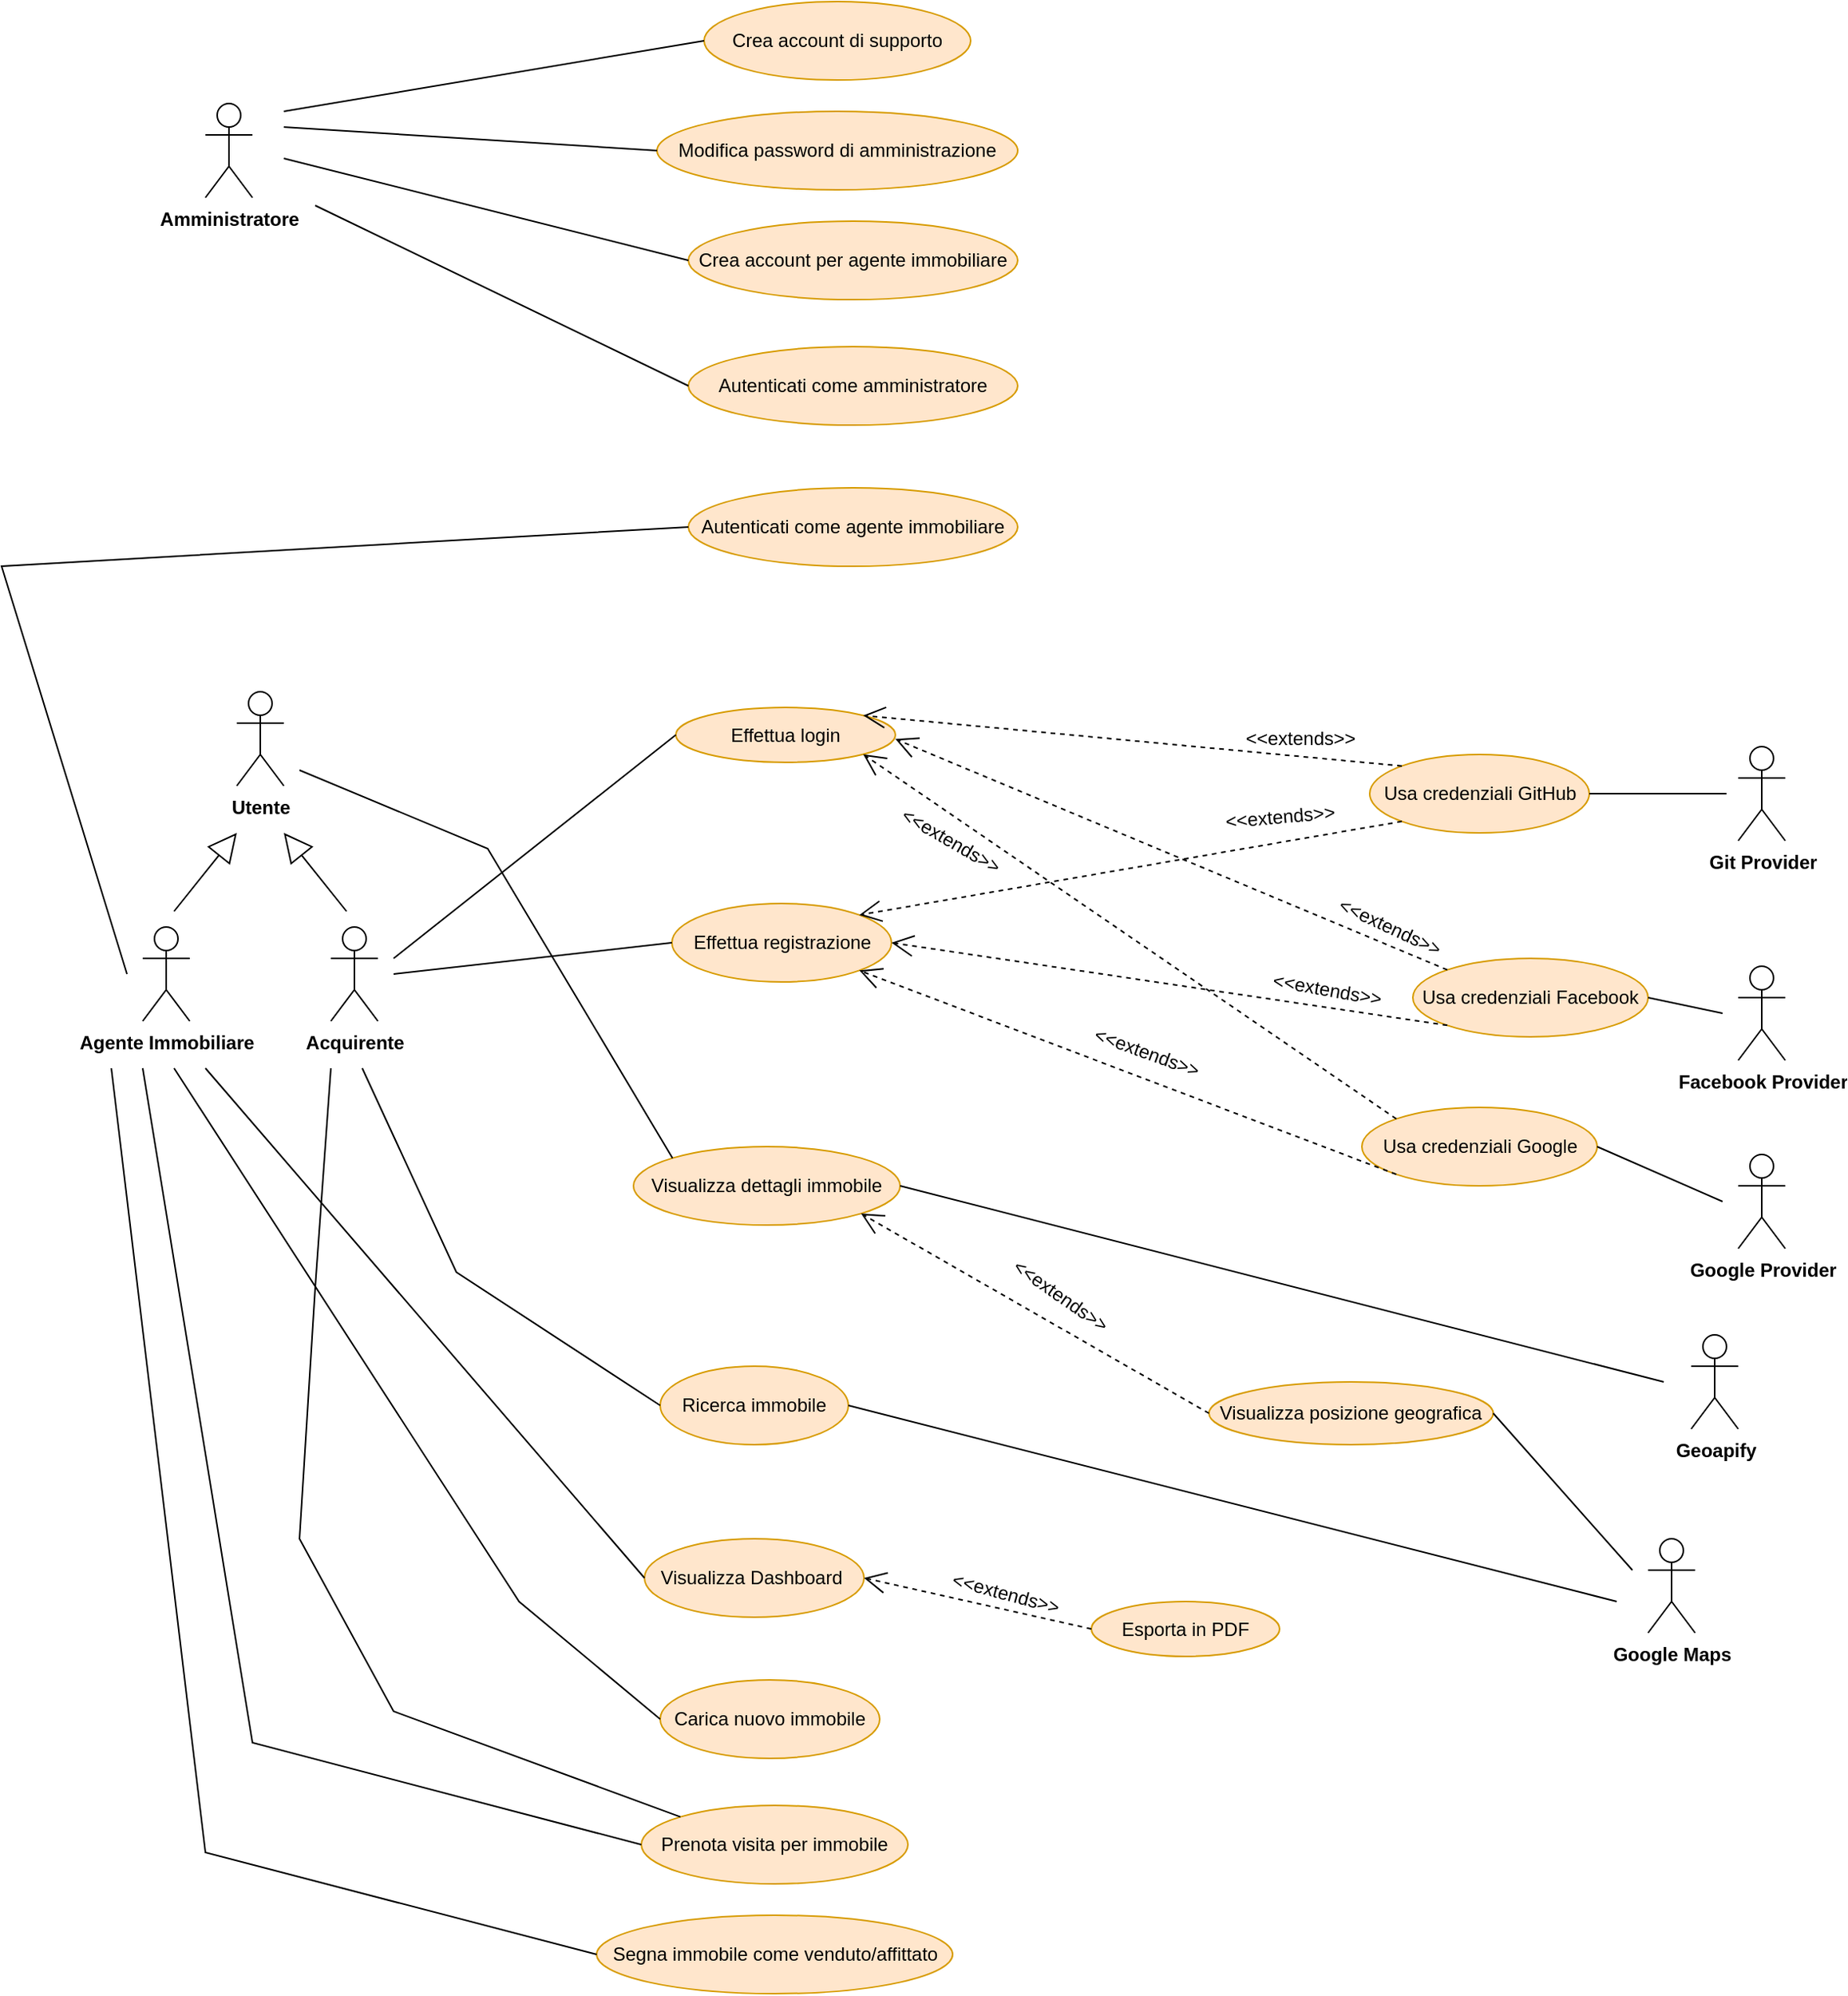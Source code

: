 <mxfile version="24.7.17">
  <diagram name="Pagina-1" id="nE9x_HqnzeP_BkiM5YJi">
    <mxGraphModel dx="1615" dy="2124" grid="1" gridSize="10" guides="1" tooltips="1" connect="1" arrows="1" fold="1" page="1" pageScale="1" pageWidth="827" pageHeight="1169" math="0" shadow="0">
      <root>
        <mxCell id="0" />
        <mxCell id="1" parent="0" />
        <mxCell id="m56gPD-ubqhTa6Vr48Xi-1" value="&lt;b&gt;Amministratore&lt;/b&gt;" style="shape=umlActor;verticalLabelPosition=bottom;verticalAlign=top;html=1;outlineConnect=0;" parent="1" vertex="1">
          <mxGeometry x="330" y="-55" width="30" height="60" as="geometry" />
        </mxCell>
        <mxCell id="m56gPD-ubqhTa6Vr48Xi-3" value="Crea account di supporto" style="ellipse;whiteSpace=wrap;html=1;fillColor=#ffe6cc;strokeColor=#d79b00;" parent="1" vertex="1">
          <mxGeometry x="648" y="-120" width="170" height="50" as="geometry" />
        </mxCell>
        <mxCell id="m56gPD-ubqhTa6Vr48Xi-4" value="Modifica password di amministrazione" style="ellipse;whiteSpace=wrap;html=1;fillColor=#ffe6cc;strokeColor=#d79b00;" parent="1" vertex="1">
          <mxGeometry x="618" y="-50" width="230" height="50" as="geometry" />
        </mxCell>
        <mxCell id="m56gPD-ubqhTa6Vr48Xi-5" value="Crea account per agente immobiliare" style="ellipse;whiteSpace=wrap;html=1;fillColor=#ffe6cc;strokeColor=#d79b00;" parent="1" vertex="1">
          <mxGeometry x="638" y="20" width="210" height="50" as="geometry" />
        </mxCell>
        <mxCell id="m56gPD-ubqhTa6Vr48Xi-7" value="" style="endArrow=none;html=1;rounded=0;entryX=0;entryY=0.5;entryDx=0;entryDy=0;" parent="1" target="m56gPD-ubqhTa6Vr48Xi-3" edge="1">
          <mxGeometry relative="1" as="geometry">
            <mxPoint x="380" y="-50" as="sourcePoint" />
            <mxPoint x="770" y="180" as="targetPoint" />
          </mxGeometry>
        </mxCell>
        <mxCell id="m56gPD-ubqhTa6Vr48Xi-8" value="" style="endArrow=none;html=1;rounded=0;entryX=0;entryY=0.5;entryDx=0;entryDy=0;" parent="1" target="m56gPD-ubqhTa6Vr48Xi-4" edge="1">
          <mxGeometry relative="1" as="geometry">
            <mxPoint x="380" y="-40" as="sourcePoint" />
            <mxPoint x="740" as="targetPoint" />
          </mxGeometry>
        </mxCell>
        <mxCell id="m56gPD-ubqhTa6Vr48Xi-9" value="" style="endArrow=none;html=1;rounded=0;entryX=0;entryY=0.5;entryDx=0;entryDy=0;" parent="1" target="m56gPD-ubqhTa6Vr48Xi-5" edge="1">
          <mxGeometry relative="1" as="geometry">
            <mxPoint x="380" y="-20" as="sourcePoint" />
            <mxPoint x="740" as="targetPoint" />
          </mxGeometry>
        </mxCell>
        <mxCell id="m56gPD-ubqhTa6Vr48Xi-10" value="&lt;b&gt;Utente&lt;/b&gt;" style="shape=umlActor;verticalLabelPosition=bottom;verticalAlign=top;html=1;" parent="1" vertex="1">
          <mxGeometry x="350" y="320" width="30" height="60" as="geometry" />
        </mxCell>
        <mxCell id="m56gPD-ubqhTa6Vr48Xi-11" value="&lt;b&gt;Acquirente&lt;/b&gt;" style="shape=umlActor;verticalLabelPosition=bottom;verticalAlign=top;html=1;" parent="1" vertex="1">
          <mxGeometry x="410" y="470" width="30" height="60" as="geometry" />
        </mxCell>
        <mxCell id="m56gPD-ubqhTa6Vr48Xi-12" value="&lt;b&gt;Agente Immobiliare&lt;/b&gt;" style="shape=umlActor;verticalLabelPosition=bottom;verticalAlign=top;html=1;" parent="1" vertex="1">
          <mxGeometry x="290" y="470" width="30" height="60" as="geometry" />
        </mxCell>
        <mxCell id="m56gPD-ubqhTa6Vr48Xi-13" value="" style="endArrow=block;endSize=16;endFill=0;html=1;rounded=0;" parent="1" edge="1">
          <mxGeometry width="160" relative="1" as="geometry">
            <mxPoint x="310" y="460" as="sourcePoint" />
            <mxPoint x="350" y="410" as="targetPoint" />
          </mxGeometry>
        </mxCell>
        <mxCell id="m56gPD-ubqhTa6Vr48Xi-14" value="" style="endArrow=block;endSize=16;endFill=0;html=1;rounded=0;" parent="1" edge="1">
          <mxGeometry width="160" relative="1" as="geometry">
            <mxPoint x="420" y="460" as="sourcePoint" />
            <mxPoint x="380" y="410" as="targetPoint" />
          </mxGeometry>
        </mxCell>
        <mxCell id="m56gPD-ubqhTa6Vr48Xi-15" value="Effettua registrazione" style="ellipse;whiteSpace=wrap;html=1;fillColor=#ffe6cc;strokeColor=#d79b00;" parent="1" vertex="1">
          <mxGeometry x="627.5" y="455" width="140" height="50" as="geometry" />
        </mxCell>
        <mxCell id="m56gPD-ubqhTa6Vr48Xi-16" value="Effettua login" style="ellipse;whiteSpace=wrap;html=1;fillColor=#ffe6cc;strokeColor=#d79b00;" parent="1" vertex="1">
          <mxGeometry x="630" y="330" width="140" height="35" as="geometry" />
        </mxCell>
        <mxCell id="m56gPD-ubqhTa6Vr48Xi-17" value="" style="endArrow=none;html=1;rounded=0;entryX=0;entryY=0.5;entryDx=0;entryDy=0;" parent="1" target="m56gPD-ubqhTa6Vr48Xi-15" edge="1">
          <mxGeometry relative="1" as="geometry">
            <mxPoint x="450" y="500" as="sourcePoint" />
            <mxPoint x="710" y="540" as="targetPoint" />
          </mxGeometry>
        </mxCell>
        <mxCell id="m56gPD-ubqhTa6Vr48Xi-18" value="" style="endArrow=none;html=1;rounded=0;entryX=0;entryY=0.5;entryDx=0;entryDy=0;" parent="1" target="m56gPD-ubqhTa6Vr48Xi-16" edge="1">
          <mxGeometry relative="1" as="geometry">
            <mxPoint x="450" y="490" as="sourcePoint" />
            <mxPoint x="710" y="340" as="targetPoint" />
          </mxGeometry>
        </mxCell>
        <mxCell id="m56gPD-ubqhTa6Vr48Xi-19" value="Usa credenziali GitHub" style="ellipse;whiteSpace=wrap;html=1;fillColor=#ffe6cc;strokeColor=#d79b00;" parent="1" vertex="1">
          <mxGeometry x="1072.5" y="360" width="140" height="50" as="geometry" />
        </mxCell>
        <mxCell id="m56gPD-ubqhTa6Vr48Xi-20" value="Usa credenziali Facebook" style="ellipse;whiteSpace=wrap;html=1;fillColor=#ffe6cc;strokeColor=#d79b00;" parent="1" vertex="1">
          <mxGeometry x="1100" y="490" width="150" height="50" as="geometry" />
        </mxCell>
        <mxCell id="m56gPD-ubqhTa6Vr48Xi-21" value="Usa credenziali Google" style="ellipse;whiteSpace=wrap;html=1;fillColor=#ffe6cc;strokeColor=#d79b00;" parent="1" vertex="1">
          <mxGeometry x="1067.5" y="585" width="150" height="50" as="geometry" />
        </mxCell>
        <mxCell id="m56gPD-ubqhTa6Vr48Xi-22" value="" style="endArrow=open;endSize=12;dashed=1;html=1;rounded=0;entryX=1;entryY=0.5;entryDx=0;entryDy=0;exitX=0;exitY=1;exitDx=0;exitDy=0;" parent="1" source="m56gPD-ubqhTa6Vr48Xi-20" edge="1" target="m56gPD-ubqhTa6Vr48Xi-15">
          <mxGeometry width="160" relative="1" as="geometry">
            <mxPoint x="618" y="515" as="sourcePoint" />
            <mxPoint x="778" y="430" as="targetPoint" />
          </mxGeometry>
        </mxCell>
        <mxCell id="m56gPD-ubqhTa6Vr48Xi-23" value="" style="endArrow=open;endSize=12;dashed=1;html=1;rounded=0;exitX=0;exitY=1;exitDx=0;exitDy=0;entryX=1;entryY=1;entryDx=0;entryDy=0;" parent="1" source="m56gPD-ubqhTa6Vr48Xi-21" edge="1" target="m56gPD-ubqhTa6Vr48Xi-15">
          <mxGeometry width="160" relative="1" as="geometry">
            <mxPoint x="898" y="470" as="sourcePoint" />
            <mxPoint x="730" y="510" as="targetPoint" />
          </mxGeometry>
        </mxCell>
        <mxCell id="m56gPD-ubqhTa6Vr48Xi-24" value="" style="endArrow=open;endSize=12;dashed=1;html=1;rounded=0;entryX=1;entryY=0;entryDx=0;entryDy=0;exitX=0;exitY=1;exitDx=0;exitDy=0;" parent="1" source="m56gPD-ubqhTa6Vr48Xi-19" edge="1" target="m56gPD-ubqhTa6Vr48Xi-15">
          <mxGeometry width="160" relative="1" as="geometry">
            <mxPoint x="898" y="470" as="sourcePoint" />
            <mxPoint x="757.497" y="412.322" as="targetPoint" />
          </mxGeometry>
        </mxCell>
        <mxCell id="m56gPD-ubqhTa6Vr48Xi-25" value="&amp;lt;&amp;lt;extends&amp;gt;&amp;gt;" style="text;html=1;align=center;verticalAlign=middle;resizable=0;points=[];autosize=1;strokeColor=none;fillColor=none;rotation=-5;" parent="1" vertex="1">
          <mxGeometry x="970" y="385" width="90" height="30" as="geometry" />
        </mxCell>
        <mxCell id="m56gPD-ubqhTa6Vr48Xi-26" value="&amp;lt;&amp;lt;extends&amp;gt;&amp;gt;" style="text;html=1;align=center;verticalAlign=middle;resizable=0;points=[];autosize=1;strokeColor=none;fillColor=none;rotation=10;" parent="1" vertex="1">
          <mxGeometry x="1000" y="495" width="90" height="30" as="geometry" />
        </mxCell>
        <mxCell id="m56gPD-ubqhTa6Vr48Xi-27" value="&amp;lt;&amp;lt;extends&amp;gt;&amp;gt;" style="text;html=1;align=center;verticalAlign=middle;resizable=0;points=[];autosize=1;strokeColor=none;fillColor=none;rotation=20;" parent="1" vertex="1">
          <mxGeometry x="885" y="535" width="90" height="30" as="geometry" />
        </mxCell>
        <mxCell id="m56gPD-ubqhTa6Vr48Xi-28" value="&lt;b&gt;Git Provider&lt;/b&gt;" style="shape=umlActor;verticalLabelPosition=bottom;verticalAlign=top;html=1;" parent="1" vertex="1">
          <mxGeometry x="1307.5" y="355" width="30" height="60" as="geometry" />
        </mxCell>
        <mxCell id="m56gPD-ubqhTa6Vr48Xi-29" value="" style="endArrow=none;html=1;rounded=0;exitX=1;exitY=0.5;exitDx=0;exitDy=0;" parent="1" source="m56gPD-ubqhTa6Vr48Xi-19" edge="1">
          <mxGeometry relative="1" as="geometry">
            <mxPoint x="1047.5" y="465" as="sourcePoint" />
            <mxPoint x="1300" y="385" as="targetPoint" />
          </mxGeometry>
        </mxCell>
        <mxCell id="m56gPD-ubqhTa6Vr48Xi-30" value="&lt;b&gt;Facebook Provider&lt;/b&gt;" style="shape=umlActor;verticalLabelPosition=bottom;verticalAlign=top;html=1;" parent="1" vertex="1">
          <mxGeometry x="1307.5" y="495" width="30" height="60" as="geometry" />
        </mxCell>
        <mxCell id="m56gPD-ubqhTa6Vr48Xi-31" value="" style="endArrow=none;html=1;rounded=0;exitX=1;exitY=0.5;exitDx=0;exitDy=0;" parent="1" source="m56gPD-ubqhTa6Vr48Xi-20" edge="1">
          <mxGeometry relative="1" as="geometry">
            <mxPoint x="1047.5" y="465" as="sourcePoint" />
            <mxPoint x="1297.5" y="525" as="targetPoint" />
          </mxGeometry>
        </mxCell>
        <mxCell id="m56gPD-ubqhTa6Vr48Xi-32" value="&lt;b&gt;Google Provider&lt;/b&gt;" style="shape=umlActor;verticalLabelPosition=bottom;verticalAlign=top;html=1;" parent="1" vertex="1">
          <mxGeometry x="1307.5" y="615" width="30" height="60" as="geometry" />
        </mxCell>
        <mxCell id="m56gPD-ubqhTa6Vr48Xi-33" value="" style="endArrow=none;html=1;rounded=0;exitX=1;exitY=0.5;exitDx=0;exitDy=0;" parent="1" source="m56gPD-ubqhTa6Vr48Xi-21" edge="1">
          <mxGeometry relative="1" as="geometry">
            <mxPoint x="1047.5" y="565" as="sourcePoint" />
            <mxPoint x="1297.5" y="645" as="targetPoint" />
          </mxGeometry>
        </mxCell>
        <mxCell id="m56gPD-ubqhTa6Vr48Xi-34" value="Visualizza Dashboard&amp;nbsp;" style="ellipse;whiteSpace=wrap;html=1;fillColor=#ffe6cc;strokeColor=#d79b00;" parent="1" vertex="1">
          <mxGeometry x="610" y="860" width="140" height="50" as="geometry" />
        </mxCell>
        <mxCell id="m56gPD-ubqhTa6Vr48Xi-35" value="" style="endArrow=none;html=1;rounded=0;exitX=0;exitY=0.5;exitDx=0;exitDy=0;" parent="1" source="m56gPD-ubqhTa6Vr48Xi-34" edge="1">
          <mxGeometry relative="1" as="geometry">
            <mxPoint x="640" y="640" as="sourcePoint" />
            <mxPoint x="330" y="560" as="targetPoint" />
          </mxGeometry>
        </mxCell>
        <mxCell id="m56gPD-ubqhTa6Vr48Xi-36" value="Esporta in PDF" style="ellipse;whiteSpace=wrap;html=1;fillColor=#ffe6cc;strokeColor=#d79b00;" parent="1" vertex="1">
          <mxGeometry x="895" y="900" width="120" height="35" as="geometry" />
        </mxCell>
        <mxCell id="m56gPD-ubqhTa6Vr48Xi-37" value="" style="endArrow=open;endSize=12;dashed=1;html=1;rounded=0;entryX=1;entryY=0.5;entryDx=0;entryDy=0;exitX=0;exitY=0.5;exitDx=0;exitDy=0;" parent="1" source="m56gPD-ubqhTa6Vr48Xi-36" target="m56gPD-ubqhTa6Vr48Xi-34" edge="1">
          <mxGeometry width="160" relative="1" as="geometry">
            <mxPoint x="885" y="1070" as="sourcePoint" />
            <mxPoint x="750" y="890" as="targetPoint" />
          </mxGeometry>
        </mxCell>
        <mxCell id="m56gPD-ubqhTa6Vr48Xi-38" value="&amp;lt;&amp;lt;extends&amp;gt;&amp;gt;" style="text;html=1;align=center;verticalAlign=middle;resizable=0;points=[];autosize=1;strokeColor=none;fillColor=none;rotation=15;" parent="1" vertex="1">
          <mxGeometry x="795" y="880" width="90" height="30" as="geometry" />
        </mxCell>
        <mxCell id="m56gPD-ubqhTa6Vr48Xi-39" value="Carica nuovo immobile" style="ellipse;whiteSpace=wrap;html=1;fillColor=#ffe6cc;strokeColor=#d79b00;" parent="1" vertex="1">
          <mxGeometry x="620" y="950" width="140" height="50" as="geometry" />
        </mxCell>
        <mxCell id="m56gPD-ubqhTa6Vr48Xi-40" value="" style="endArrow=none;html=1;rounded=0;entryX=0;entryY=0.5;entryDx=0;entryDy=0;" parent="1" target="m56gPD-ubqhTa6Vr48Xi-39" edge="1">
          <mxGeometry relative="1" as="geometry">
            <mxPoint x="310" y="560" as="sourcePoint" />
            <mxPoint x="690" y="640" as="targetPoint" />
            <Array as="points">
              <mxPoint x="530" y="900" />
            </Array>
          </mxGeometry>
        </mxCell>
        <mxCell id="m56gPD-ubqhTa6Vr48Xi-41" value="Visualizza dettagli immobile" style="ellipse;whiteSpace=wrap;html=1;fillColor=#ffe6cc;strokeColor=#d79b00;" parent="1" vertex="1">
          <mxGeometry x="603" y="610" width="170" height="50" as="geometry" />
        </mxCell>
        <mxCell id="m56gPD-ubqhTa6Vr48Xi-43" value="&lt;b&gt;Geoapify&lt;/b&gt;" style="shape=umlActor;verticalLabelPosition=bottom;verticalAlign=top;html=1;" parent="1" vertex="1">
          <mxGeometry x="1277.5" y="730" width="30" height="60" as="geometry" />
        </mxCell>
        <mxCell id="m56gPD-ubqhTa6Vr48Xi-44" value="" style="endArrow=none;html=1;rounded=0;entryX=1;entryY=0.5;entryDx=0;entryDy=0;" parent="1" target="m56gPD-ubqhTa6Vr48Xi-41" edge="1">
          <mxGeometry relative="1" as="geometry">
            <mxPoint x="1260" y="760" as="sourcePoint" />
            <mxPoint x="685" y="550" as="targetPoint" />
          </mxGeometry>
        </mxCell>
        <mxCell id="m56gPD-ubqhTa6Vr48Xi-45" value="Visualizza posizione geografica" style="ellipse;whiteSpace=wrap;html=1;fillColor=#ffe6cc;strokeColor=#d79b00;" parent="1" vertex="1">
          <mxGeometry x="970" y="760" width="181.25" height="40" as="geometry" />
        </mxCell>
        <mxCell id="m56gPD-ubqhTa6Vr48Xi-46" value="" style="endArrow=open;endSize=12;dashed=1;html=1;rounded=0;entryX=1;entryY=1;entryDx=0;entryDy=0;exitX=0;exitY=0.5;exitDx=0;exitDy=0;" parent="1" source="m56gPD-ubqhTa6Vr48Xi-45" target="m56gPD-ubqhTa6Vr48Xi-41" edge="1">
          <mxGeometry width="160" relative="1" as="geometry">
            <mxPoint x="792.5" y="900" as="sourcePoint" />
            <mxPoint x="657.5" y="715" as="targetPoint" />
          </mxGeometry>
        </mxCell>
        <mxCell id="m56gPD-ubqhTa6Vr48Xi-47" value="&amp;lt;&amp;lt;extends&amp;gt;&amp;gt;" style="text;html=1;align=center;verticalAlign=middle;resizable=0;points=[];autosize=1;strokeColor=none;fillColor=none;rotation=35;" parent="1" vertex="1">
          <mxGeometry x="830" y="690" width="90" height="30" as="geometry" />
        </mxCell>
        <mxCell id="m56gPD-ubqhTa6Vr48Xi-48" value="&lt;b&gt;Google Maps&lt;/b&gt;" style="shape=umlActor;verticalLabelPosition=bottom;verticalAlign=top;html=1;" parent="1" vertex="1">
          <mxGeometry x="1250" y="860" width="30" height="60" as="geometry" />
        </mxCell>
        <mxCell id="m56gPD-ubqhTa6Vr48Xi-49" value="" style="endArrow=none;html=1;rounded=0;entryX=1;entryY=0.5;entryDx=0;entryDy=0;" parent="1" target="m56gPD-ubqhTa6Vr48Xi-45" edge="1">
          <mxGeometry relative="1" as="geometry">
            <mxPoint x="1240" y="880" as="sourcePoint" />
            <mxPoint x="1055" y="790" as="targetPoint" />
          </mxGeometry>
        </mxCell>
        <mxCell id="m56gPD-ubqhTa6Vr48Xi-50" value="Ricerca immobile" style="ellipse;whiteSpace=wrap;html=1;fillColor=#ffe6cc;strokeColor=#d79b00;" parent="1" vertex="1">
          <mxGeometry x="620" y="750" width="120" height="50" as="geometry" />
        </mxCell>
        <mxCell id="m56gPD-ubqhTa6Vr48Xi-52" value="" style="endArrow=none;html=1;rounded=0;entryX=1;entryY=0.5;entryDx=0;entryDy=0;" parent="1" target="m56gPD-ubqhTa6Vr48Xi-50" edge="1">
          <mxGeometry relative="1" as="geometry">
            <mxPoint x="1230" y="900" as="sourcePoint" />
            <mxPoint x="785" y="650" as="targetPoint" />
          </mxGeometry>
        </mxCell>
        <mxCell id="m56gPD-ubqhTa6Vr48Xi-53" value="Prenota visita per immobile" style="ellipse;whiteSpace=wrap;html=1;fillColor=#ffe6cc;strokeColor=#d79b00;" parent="1" vertex="1">
          <mxGeometry x="608" y="1030" width="170" height="50" as="geometry" />
        </mxCell>
        <mxCell id="m56gPD-ubqhTa6Vr48Xi-54" value="" style="endArrow=none;html=1;rounded=0;entryX=0;entryY=0;entryDx=0;entryDy=0;" parent="1" target="m56gPD-ubqhTa6Vr48Xi-53" edge="1">
          <mxGeometry relative="1" as="geometry">
            <mxPoint x="410" y="560" as="sourcePoint" />
            <mxPoint x="790" y="740" as="targetPoint" />
            <Array as="points">
              <mxPoint x="400" y="700" />
              <mxPoint x="390" y="860" />
              <mxPoint x="450" y="970" />
            </Array>
          </mxGeometry>
        </mxCell>
        <mxCell id="m56gPD-ubqhTa6Vr48Xi-55" value="" style="endArrow=none;html=1;rounded=0;exitX=0;exitY=0.5;exitDx=0;exitDy=0;" parent="1" source="m56gPD-ubqhTa6Vr48Xi-53" edge="1">
          <mxGeometry relative="1" as="geometry">
            <mxPoint x="630" y="840" as="sourcePoint" />
            <mxPoint x="290" y="560" as="targetPoint" />
            <Array as="points">
              <mxPoint x="360" y="990" />
            </Array>
          </mxGeometry>
        </mxCell>
        <mxCell id="m56gPD-ubqhTa6Vr48Xi-57" value="" style="endArrow=none;html=1;rounded=0;entryX=0;entryY=0.5;entryDx=0;entryDy=0;" parent="1" target="m56gPD-ubqhTa6Vr48Xi-50" edge="1">
          <mxGeometry relative="1" as="geometry">
            <mxPoint x="430" y="560" as="sourcePoint" />
            <mxPoint x="860" y="540" as="targetPoint" />
            <Array as="points">
              <mxPoint x="490" y="690" />
            </Array>
          </mxGeometry>
        </mxCell>
        <mxCell id="m56gPD-ubqhTa6Vr48Xi-58" value="" style="endArrow=none;html=1;rounded=0;entryX=0;entryY=0;entryDx=0;entryDy=0;" parent="1" target="m56gPD-ubqhTa6Vr48Xi-41" edge="1">
          <mxGeometry relative="1" as="geometry">
            <mxPoint x="390" y="370" as="sourcePoint" />
            <mxPoint x="860" y="640" as="targetPoint" />
            <Array as="points">
              <mxPoint x="510" y="420" />
            </Array>
          </mxGeometry>
        </mxCell>
        <mxCell id="ZRaR8AMyI3EaJyiS3ISA-3" value="Segna immobile come venduto/affittato" style="ellipse;whiteSpace=wrap;html=1;fillColor=#ffe6cc;strokeColor=#d79b00;" parent="1" vertex="1">
          <mxGeometry x="579.5" y="1100" width="227" height="50" as="geometry" />
        </mxCell>
        <mxCell id="ZRaR8AMyI3EaJyiS3ISA-4" value="" style="endArrow=none;html=1;rounded=0;entryX=0;entryY=0.5;entryDx=0;entryDy=0;" parent="1" target="ZRaR8AMyI3EaJyiS3ISA-3" edge="1">
          <mxGeometry relative="1" as="geometry">
            <mxPoint x="270" y="560" as="sourcePoint" />
            <mxPoint x="700" y="840" as="targetPoint" />
            <Array as="points">
              <mxPoint x="330" y="1060" />
            </Array>
          </mxGeometry>
        </mxCell>
        <mxCell id="L9C86C4IjE9wNuAZnblA-1" value="" style="endArrow=open;endSize=12;dashed=1;html=1;rounded=0;entryX=1;entryY=0;entryDx=0;entryDy=0;exitX=0;exitY=0;exitDx=0;exitDy=0;" edge="1" parent="1" source="m56gPD-ubqhTa6Vr48Xi-19" target="m56gPD-ubqhTa6Vr48Xi-16">
          <mxGeometry width="160" relative="1" as="geometry">
            <mxPoint x="971" y="330" as="sourcePoint" />
            <mxPoint x="788" y="387" as="targetPoint" />
          </mxGeometry>
        </mxCell>
        <mxCell id="L9C86C4IjE9wNuAZnblA-2" value="&amp;lt;&amp;lt;extends&amp;gt;&amp;gt;" style="text;html=1;align=center;verticalAlign=middle;resizable=0;points=[];autosize=1;strokeColor=none;fillColor=none;rotation=0;" vertex="1" parent="1">
          <mxGeometry x="982.5" y="335" width="90" height="30" as="geometry" />
        </mxCell>
        <mxCell id="L9C86C4IjE9wNuAZnblA-3" value="" style="endArrow=open;endSize=12;dashed=1;html=1;rounded=0;entryX=1;entryY=0.5;entryDx=0;entryDy=0;exitX=0;exitY=0;exitDx=0;exitDy=0;" edge="1" parent="1" source="m56gPD-ubqhTa6Vr48Xi-20">
          <mxGeometry width="160" relative="1" as="geometry">
            <mxPoint x="1089.467" y="505.002" as="sourcePoint" />
            <mxPoint x="770" y="350.18" as="targetPoint" />
          </mxGeometry>
        </mxCell>
        <mxCell id="L9C86C4IjE9wNuAZnblA-4" value="&amp;lt;&amp;lt;extends&amp;gt;&amp;gt;" style="text;html=1;align=center;verticalAlign=middle;resizable=0;points=[];autosize=1;strokeColor=none;fillColor=none;rotation=25;" vertex="1" parent="1">
          <mxGeometry x="1040" y="455" width="90" height="30" as="geometry" />
        </mxCell>
        <mxCell id="L9C86C4IjE9wNuAZnblA-6" value="" style="endArrow=open;endSize=12;dashed=1;html=1;rounded=0;exitX=0;exitY=0;exitDx=0;exitDy=0;entryX=1;entryY=1;entryDx=0;entryDy=0;" edge="1" parent="1" source="m56gPD-ubqhTa6Vr48Xi-21" target="m56gPD-ubqhTa6Vr48Xi-16">
          <mxGeometry width="160" relative="1" as="geometry">
            <mxPoint x="1099" y="638" as="sourcePoint" />
            <mxPoint x="757" y="508" as="targetPoint" />
          </mxGeometry>
        </mxCell>
        <mxCell id="L9C86C4IjE9wNuAZnblA-7" value="&amp;lt;&amp;lt;extends&amp;gt;&amp;gt;" style="text;html=1;align=center;verticalAlign=middle;resizable=0;points=[];autosize=1;strokeColor=none;fillColor=none;rotation=30;" vertex="1" parent="1">
          <mxGeometry x="760" y="400" width="90" height="30" as="geometry" />
        </mxCell>
        <mxCell id="L9C86C4IjE9wNuAZnblA-8" value="Autenticati come amministratore" style="ellipse;whiteSpace=wrap;html=1;fillColor=#ffe6cc;strokeColor=#d79b00;" vertex="1" parent="1">
          <mxGeometry x="638" y="100" width="210" height="50" as="geometry" />
        </mxCell>
        <mxCell id="L9C86C4IjE9wNuAZnblA-9" value="Autenticati come agente immobiliare" style="ellipse;whiteSpace=wrap;html=1;fillColor=#ffe6cc;strokeColor=#d79b00;" vertex="1" parent="1">
          <mxGeometry x="638" y="190" width="210" height="50" as="geometry" />
        </mxCell>
        <mxCell id="L9C86C4IjE9wNuAZnblA-10" value="" style="endArrow=none;html=1;rounded=0;entryX=0;entryY=0.5;entryDx=0;entryDy=0;" edge="1" parent="1" target="L9C86C4IjE9wNuAZnblA-8">
          <mxGeometry relative="1" as="geometry">
            <mxPoint x="400" y="10" as="sourcePoint" />
            <mxPoint x="860" y="350" as="targetPoint" />
          </mxGeometry>
        </mxCell>
        <mxCell id="L9C86C4IjE9wNuAZnblA-11" value="" style="endArrow=none;html=1;rounded=0;entryX=0;entryY=0.5;entryDx=0;entryDy=0;" edge="1" parent="1" target="L9C86C4IjE9wNuAZnblA-9">
          <mxGeometry relative="1" as="geometry">
            <mxPoint x="280" y="500" as="sourcePoint" />
            <mxPoint x="860" y="350" as="targetPoint" />
            <Array as="points">
              <mxPoint x="200" y="240" />
            </Array>
          </mxGeometry>
        </mxCell>
      </root>
    </mxGraphModel>
  </diagram>
</mxfile>
